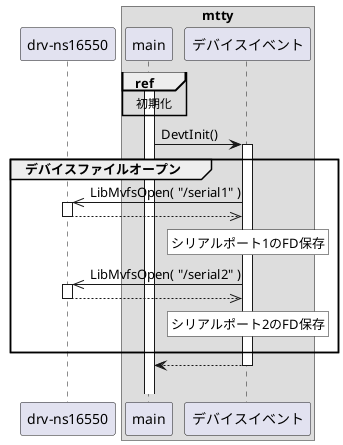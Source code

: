@startuml

participant drv as "drv-ns16550"
box "mtty"
    participant main
    participant devt    as "デバイスイベント"
end box

activate main

ref over main: 初期化

main -> devt: DevtInit()
activate devt

group デバイスファイルオープン
    drv <<- devt: LibMvfsOpen( "/serial1" )
    activate drv
    drv -->> devt:
    deactivate drv
    rnote over devt #FFFFFF: シリアルポート1のFD保存

    drv <<- devt: LibMvfsOpen( "/serial2" )
    activate drv
    drv -->> devt:
    deactivate drv
    rnote over devt #FFFFFF: シリアルポート2のFD保存
    ||10||
end

main <-- devt:
deactivate devt
||20||

@enduml

